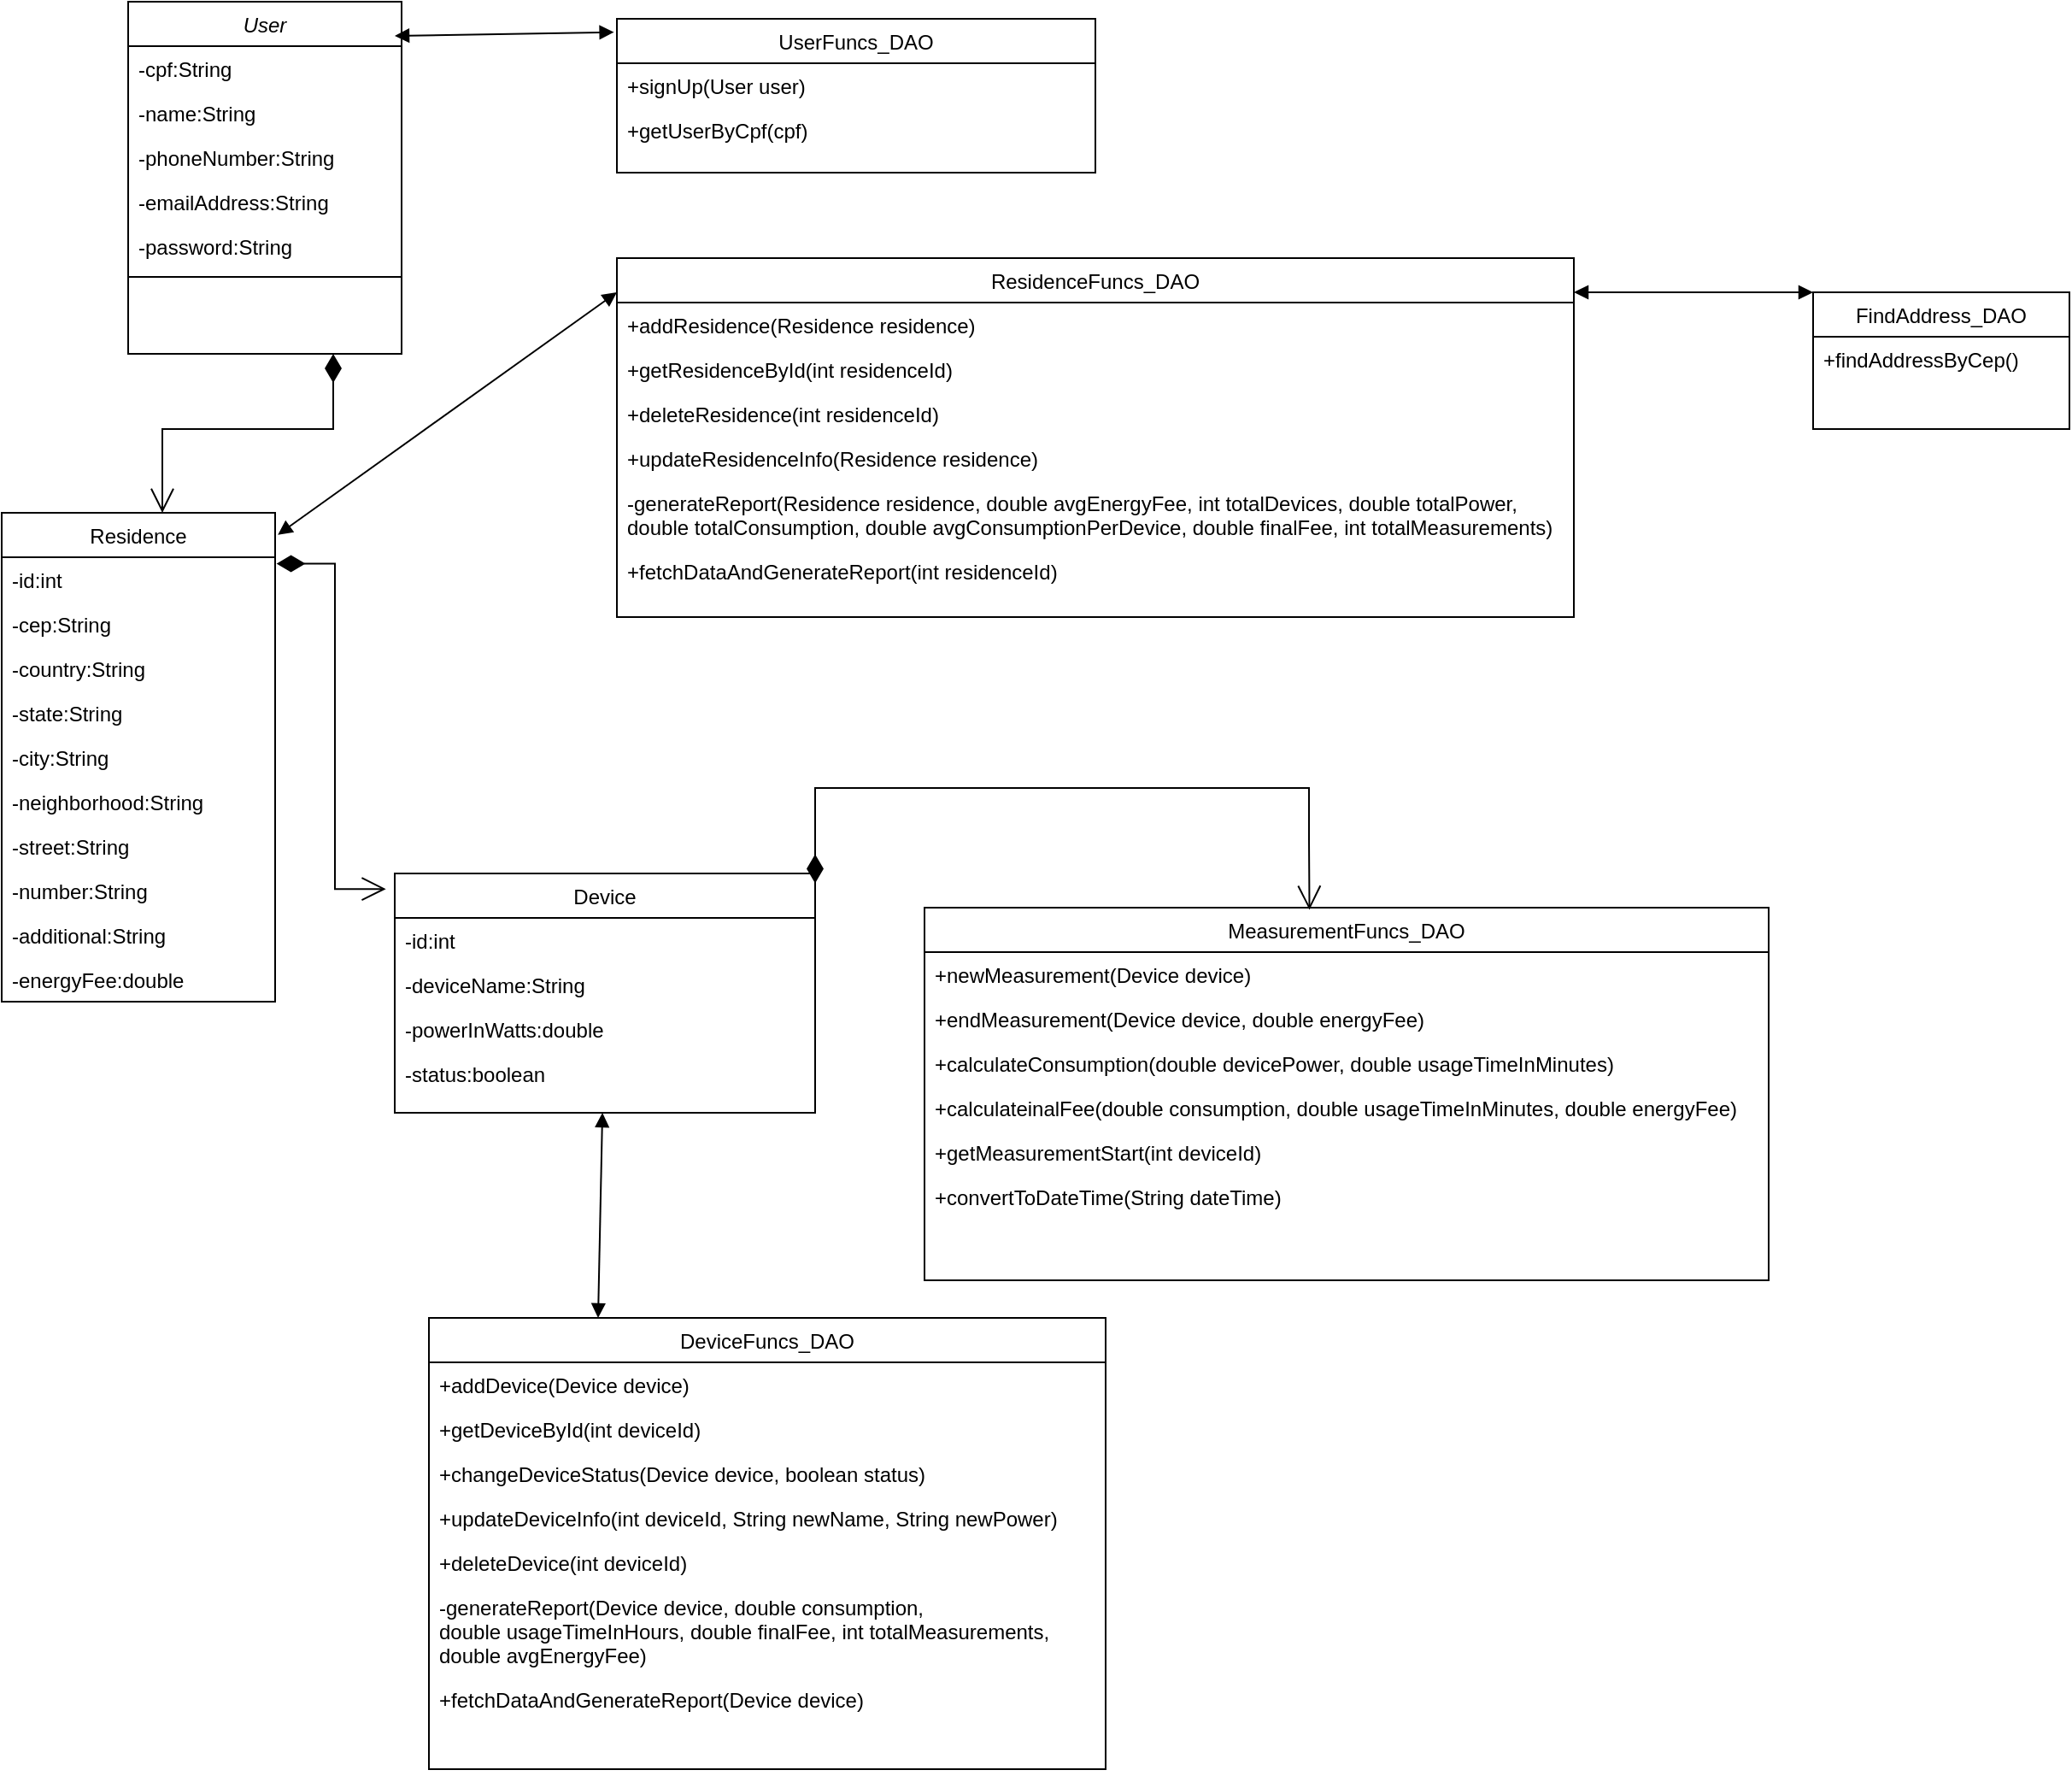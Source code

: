 <mxfile version="24.8.6">
  <diagram id="C5RBs43oDa-KdzZeNtuy" name="Page-1">
    <mxGraphModel dx="2868" dy="1476" grid="1" gridSize="10" guides="1" tooltips="1" connect="1" arrows="1" fold="1" page="1" pageScale="1" pageWidth="827" pageHeight="1169" math="0" shadow="0">
      <root>
        <mxCell id="WIyWlLk6GJQsqaUBKTNV-0" />
        <mxCell id="WIyWlLk6GJQsqaUBKTNV-1" parent="WIyWlLk6GJQsqaUBKTNV-0" />
        <mxCell id="zkfFHV4jXpPFQw0GAbJ--0" value="User" style="swimlane;fontStyle=2;align=center;verticalAlign=top;childLayout=stackLayout;horizontal=1;startSize=26;horizontalStack=0;resizeParent=1;resizeLast=0;collapsible=1;marginBottom=0;rounded=0;shadow=0;strokeWidth=1;" parent="WIyWlLk6GJQsqaUBKTNV-1" vertex="1">
          <mxGeometry x="224" y="50" width="160" height="206" as="geometry">
            <mxRectangle x="230" y="140" width="160" height="26" as="alternateBounds" />
          </mxGeometry>
        </mxCell>
        <mxCell id="GmTiRe3x9pkBns5Y5g9_-11" value="" style="endArrow=block;startArrow=block;endFill=1;startFill=1;html=1;rounded=0;entryX=-0.006;entryY=0.087;entryDx=0;entryDy=0;entryPerimeter=0;" edge="1" parent="zkfFHV4jXpPFQw0GAbJ--0" target="GmTiRe3x9pkBns5Y5g9_-0">
          <mxGeometry width="160" relative="1" as="geometry">
            <mxPoint x="156" y="20" as="sourcePoint" />
            <mxPoint x="316" y="20" as="targetPoint" />
          </mxGeometry>
        </mxCell>
        <mxCell id="DQsIjhbbwXrIY3qzcU36-1" value="-cpf:String" style="text;align=left;verticalAlign=top;spacingLeft=4;spacingRight=4;overflow=hidden;rotatable=0;points=[[0,0.5],[1,0.5]];portConstraint=eastwest;rounded=0;shadow=0;html=0;" parent="zkfFHV4jXpPFQw0GAbJ--0" vertex="1">
          <mxGeometry y="26" width="160" height="26" as="geometry" />
        </mxCell>
        <mxCell id="zkfFHV4jXpPFQw0GAbJ--1" value="-name:String " style="text;align=left;verticalAlign=top;spacingLeft=4;spacingRight=4;overflow=hidden;rotatable=0;points=[[0,0.5],[1,0.5]];portConstraint=eastwest;" parent="zkfFHV4jXpPFQw0GAbJ--0" vertex="1">
          <mxGeometry y="52" width="160" height="26" as="geometry" />
        </mxCell>
        <mxCell id="zkfFHV4jXpPFQw0GAbJ--2" value="-phoneNumber:String" style="text;align=left;verticalAlign=top;spacingLeft=4;spacingRight=4;overflow=hidden;rotatable=0;points=[[0,0.5],[1,0.5]];portConstraint=eastwest;rounded=0;shadow=0;html=0;" parent="zkfFHV4jXpPFQw0GAbJ--0" vertex="1">
          <mxGeometry y="78" width="160" height="26" as="geometry" />
        </mxCell>
        <mxCell id="zkfFHV4jXpPFQw0GAbJ--3" value="-emailAddress:String" style="text;align=left;verticalAlign=top;spacingLeft=4;spacingRight=4;overflow=hidden;rotatable=0;points=[[0,0.5],[1,0.5]];portConstraint=eastwest;rounded=0;shadow=0;html=0;" parent="zkfFHV4jXpPFQw0GAbJ--0" vertex="1">
          <mxGeometry y="104" width="160" height="26" as="geometry" />
        </mxCell>
        <mxCell id="DQsIjhbbwXrIY3qzcU36-2" value="-password:String" style="text;align=left;verticalAlign=top;spacingLeft=4;spacingRight=4;overflow=hidden;rotatable=0;points=[[0,0.5],[1,0.5]];portConstraint=eastwest;rounded=0;shadow=0;html=0;" parent="zkfFHV4jXpPFQw0GAbJ--0" vertex="1">
          <mxGeometry y="130" width="160" height="26" as="geometry" />
        </mxCell>
        <mxCell id="zkfFHV4jXpPFQw0GAbJ--4" value="" style="line;html=1;strokeWidth=1;align=left;verticalAlign=middle;spacingTop=-1;spacingLeft=3;spacingRight=3;rotatable=0;labelPosition=right;points=[];portConstraint=eastwest;" parent="zkfFHV4jXpPFQw0GAbJ--0" vertex="1">
          <mxGeometry y="156" width="160" height="10" as="geometry" />
        </mxCell>
        <mxCell id="DQsIjhbbwXrIY3qzcU36-3" value="Device" style="swimlane;fontStyle=0;align=center;verticalAlign=top;childLayout=stackLayout;horizontal=1;startSize=26;horizontalStack=0;resizeParent=1;resizeLast=0;collapsible=1;marginBottom=0;rounded=0;shadow=0;strokeWidth=1;" parent="WIyWlLk6GJQsqaUBKTNV-1" vertex="1">
          <mxGeometry x="380" y="560" width="246" height="140" as="geometry">
            <mxRectangle x="230" y="140" width="160" height="26" as="alternateBounds" />
          </mxGeometry>
        </mxCell>
        <mxCell id="QWr8_eCzyMpbNlNSif78-8" value="-id:int" style="text;align=left;verticalAlign=top;spacingLeft=4;spacingRight=4;overflow=hidden;rotatable=0;points=[[0,0.5],[1,0.5]];portConstraint=eastwest;rounded=0;shadow=0;html=0;" parent="DQsIjhbbwXrIY3qzcU36-3" vertex="1">
          <mxGeometry y="26" width="246" height="26" as="geometry" />
        </mxCell>
        <mxCell id="DQsIjhbbwXrIY3qzcU36-4" value="-deviceName:String" style="text;align=left;verticalAlign=top;spacingLeft=4;spacingRight=4;overflow=hidden;rotatable=0;points=[[0,0.5],[1,0.5]];portConstraint=eastwest;rounded=0;shadow=0;html=0;" parent="DQsIjhbbwXrIY3qzcU36-3" vertex="1">
          <mxGeometry y="52" width="246" height="26" as="geometry" />
        </mxCell>
        <mxCell id="DQsIjhbbwXrIY3qzcU36-5" value="-powerInWatts:double" style="text;align=left;verticalAlign=top;spacingLeft=4;spacingRight=4;overflow=hidden;rotatable=0;points=[[0,0.5],[1,0.5]];portConstraint=eastwest;" parent="DQsIjhbbwXrIY3qzcU36-3" vertex="1">
          <mxGeometry y="78" width="246" height="26" as="geometry" />
        </mxCell>
        <mxCell id="DQsIjhbbwXrIY3qzcU36-6" value="-status:boolean" style="text;align=left;verticalAlign=top;spacingLeft=4;spacingRight=4;overflow=hidden;rotatable=0;points=[[0,0.5],[1,0.5]];portConstraint=eastwest;rounded=0;shadow=0;html=0;" parent="DQsIjhbbwXrIY3qzcU36-3" vertex="1">
          <mxGeometry y="104" width="246" height="26" as="geometry" />
        </mxCell>
        <mxCell id="DQsIjhbbwXrIY3qzcU36-17" value="Residence" style="swimlane;fontStyle=0;align=center;verticalAlign=top;childLayout=stackLayout;horizontal=1;startSize=26;horizontalStack=0;resizeParent=1;resizeLast=0;collapsible=1;marginBottom=0;rounded=0;shadow=0;strokeWidth=1;" parent="WIyWlLk6GJQsqaUBKTNV-1" vertex="1">
          <mxGeometry x="150" y="349" width="160" height="286" as="geometry">
            <mxRectangle x="230" y="140" width="160" height="26" as="alternateBounds" />
          </mxGeometry>
        </mxCell>
        <mxCell id="QWr8_eCzyMpbNlNSif78-9" value="-id:int" style="text;align=left;verticalAlign=top;spacingLeft=4;spacingRight=4;overflow=hidden;rotatable=0;points=[[0,0.5],[1,0.5]];portConstraint=eastwest;rounded=0;shadow=0;html=0;" parent="DQsIjhbbwXrIY3qzcU36-17" vertex="1">
          <mxGeometry y="26" width="160" height="26" as="geometry" />
        </mxCell>
        <mxCell id="DQsIjhbbwXrIY3qzcU36-19" value="-cep:String" style="text;align=left;verticalAlign=top;spacingLeft=4;spacingRight=4;overflow=hidden;rotatable=0;points=[[0,0.5],[1,0.5]];portConstraint=eastwest;" parent="DQsIjhbbwXrIY3qzcU36-17" vertex="1">
          <mxGeometry y="52" width="160" height="26" as="geometry" />
        </mxCell>
        <mxCell id="GmTiRe3x9pkBns5Y5g9_-20" value="-country:String " style="text;align=left;verticalAlign=top;spacingLeft=4;spacingRight=4;overflow=hidden;rotatable=0;points=[[0,0.5],[1,0.5]];portConstraint=eastwest;" vertex="1" parent="DQsIjhbbwXrIY3qzcU36-17">
          <mxGeometry y="78" width="160" height="26" as="geometry" />
        </mxCell>
        <mxCell id="GmTiRe3x9pkBns5Y5g9_-21" value="-state:String" style="text;align=left;verticalAlign=top;spacingLeft=4;spacingRight=4;overflow=hidden;rotatable=0;points=[[0,0.5],[1,0.5]];portConstraint=eastwest;" vertex="1" parent="DQsIjhbbwXrIY3qzcU36-17">
          <mxGeometry y="104" width="160" height="26" as="geometry" />
        </mxCell>
        <mxCell id="GmTiRe3x9pkBns5Y5g9_-22" value="-city:String" style="text;align=left;verticalAlign=top;spacingLeft=4;spacingRight=4;overflow=hidden;rotatable=0;points=[[0,0.5],[1,0.5]];portConstraint=eastwest;" vertex="1" parent="DQsIjhbbwXrIY3qzcU36-17">
          <mxGeometry y="130" width="160" height="26" as="geometry" />
        </mxCell>
        <mxCell id="GmTiRe3x9pkBns5Y5g9_-23" value="-neighborhood:String" style="text;align=left;verticalAlign=top;spacingLeft=4;spacingRight=4;overflow=hidden;rotatable=0;points=[[0,0.5],[1,0.5]];portConstraint=eastwest;" vertex="1" parent="DQsIjhbbwXrIY3qzcU36-17">
          <mxGeometry y="156" width="160" height="26" as="geometry" />
        </mxCell>
        <mxCell id="GmTiRe3x9pkBns5Y5g9_-24" value="-street:String" style="text;align=left;verticalAlign=top;spacingLeft=4;spacingRight=4;overflow=hidden;rotatable=0;points=[[0,0.5],[1,0.5]];portConstraint=eastwest;" vertex="1" parent="DQsIjhbbwXrIY3qzcU36-17">
          <mxGeometry y="182" width="160" height="26" as="geometry" />
        </mxCell>
        <mxCell id="GmTiRe3x9pkBns5Y5g9_-25" value="-number:String" style="text;align=left;verticalAlign=top;spacingLeft=4;spacingRight=4;overflow=hidden;rotatable=0;points=[[0,0.5],[1,0.5]];portConstraint=eastwest;" vertex="1" parent="DQsIjhbbwXrIY3qzcU36-17">
          <mxGeometry y="208" width="160" height="26" as="geometry" />
        </mxCell>
        <mxCell id="GmTiRe3x9pkBns5Y5g9_-26" value="-additional:String" style="text;align=left;verticalAlign=top;spacingLeft=4;spacingRight=4;overflow=hidden;rotatable=0;points=[[0,0.5],[1,0.5]];portConstraint=eastwest;" vertex="1" parent="DQsIjhbbwXrIY3qzcU36-17">
          <mxGeometry y="234" width="160" height="26" as="geometry" />
        </mxCell>
        <mxCell id="GmTiRe3x9pkBns5Y5g9_-27" value="-energyFee:double" style="text;align=left;verticalAlign=top;spacingLeft=4;spacingRight=4;overflow=hidden;rotatable=0;points=[[0,0.5],[1,0.5]];portConstraint=eastwest;" vertex="1" parent="DQsIjhbbwXrIY3qzcU36-17">
          <mxGeometry y="260" width="160" height="26" as="geometry" />
        </mxCell>
        <mxCell id="DQsIjhbbwXrIY3qzcU36-25" value="" style="endArrow=open;html=1;endSize=12;startArrow=diamondThin;startSize=14;startFill=1;edgeStyle=orthogonalEdgeStyle;align=left;verticalAlign=bottom;rounded=0;exitX=0.75;exitY=1;exitDx=0;exitDy=0;" parent="WIyWlLk6GJQsqaUBKTNV-1" source="zkfFHV4jXpPFQw0GAbJ--0" target="DQsIjhbbwXrIY3qzcU36-17" edge="1">
          <mxGeometry x="-0.649" y="19" relative="1" as="geometry">
            <mxPoint x="204" y="360" as="sourcePoint" />
            <mxPoint x="334" y="360" as="targetPoint" />
            <Array as="points">
              <mxPoint x="344" y="300" />
              <mxPoint x="244" y="300" />
            </Array>
            <mxPoint as="offset" />
          </mxGeometry>
        </mxCell>
        <mxCell id="DQsIjhbbwXrIY3qzcU36-30" value="" style="endArrow=open;html=1;endSize=12;startArrow=diamondThin;startSize=14;startFill=1;edgeStyle=orthogonalEdgeStyle;align=left;verticalAlign=bottom;rounded=0;entryX=-0.021;entryY=0.065;entryDx=0;entryDy=0;exitX=1.005;exitY=0.104;exitDx=0;exitDy=0;exitPerimeter=0;entryPerimeter=0;" parent="WIyWlLk6GJQsqaUBKTNV-1" source="DQsIjhbbwXrIY3qzcU36-17" target="DQsIjhbbwXrIY3qzcU36-3" edge="1">
          <mxGeometry x="-1" y="3" relative="1" as="geometry">
            <mxPoint x="324" y="554" as="sourcePoint" />
            <mxPoint x="484" y="554" as="targetPoint" />
          </mxGeometry>
        </mxCell>
        <mxCell id="QWr8_eCzyMpbNlNSif78-4" value="MeasurementFuncs_DAO" style="swimlane;fontStyle=0;align=center;verticalAlign=top;childLayout=stackLayout;horizontal=1;startSize=26;horizontalStack=0;resizeParent=1;resizeLast=0;collapsible=1;marginBottom=0;rounded=0;shadow=0;strokeWidth=1;" parent="WIyWlLk6GJQsqaUBKTNV-1" vertex="1">
          <mxGeometry x="690" y="580" width="494" height="218" as="geometry">
            <mxRectangle x="230" y="140" width="160" height="26" as="alternateBounds" />
          </mxGeometry>
        </mxCell>
        <mxCell id="QWr8_eCzyMpbNlNSif78-29" value="+newMeasurement(Device device)" style="text;align=left;verticalAlign=top;spacingLeft=4;spacingRight=4;overflow=hidden;rotatable=0;points=[[0,0.5],[1,0.5]];portConstraint=eastwest;" parent="QWr8_eCzyMpbNlNSif78-4" vertex="1">
          <mxGeometry y="26" width="494" height="26" as="geometry" />
        </mxCell>
        <mxCell id="QWr8_eCzyMpbNlNSif78-30" value="+endMeasurement(Device device, double energyFee)" style="text;align=left;verticalAlign=top;spacingLeft=4;spacingRight=4;overflow=hidden;rotatable=0;points=[[0,0.5],[1,0.5]];portConstraint=eastwest;" parent="QWr8_eCzyMpbNlNSif78-4" vertex="1">
          <mxGeometry y="52" width="494" height="26" as="geometry" />
        </mxCell>
        <mxCell id="GmTiRe3x9pkBns5Y5g9_-32" value="+calculateConsumption(double devicePower, double usageTimeInMinutes)" style="text;align=left;verticalAlign=top;spacingLeft=4;spacingRight=4;overflow=hidden;rotatable=0;points=[[0,0.5],[1,0.5]];portConstraint=eastwest;" vertex="1" parent="QWr8_eCzyMpbNlNSif78-4">
          <mxGeometry y="78" width="494" height="26" as="geometry" />
        </mxCell>
        <mxCell id="GmTiRe3x9pkBns5Y5g9_-33" value="+calculateinalFee(double consumption, double usageTimeInMinutes, double energyFee)" style="text;align=left;verticalAlign=top;spacingLeft=4;spacingRight=4;overflow=hidden;rotatable=0;points=[[0,0.5],[1,0.5]];portConstraint=eastwest;" vertex="1" parent="QWr8_eCzyMpbNlNSif78-4">
          <mxGeometry y="104" width="494" height="26" as="geometry" />
        </mxCell>
        <mxCell id="GmTiRe3x9pkBns5Y5g9_-34" value="+getMeasurementStart(int deviceId)" style="text;align=left;verticalAlign=top;spacingLeft=4;spacingRight=4;overflow=hidden;rotatable=0;points=[[0,0.5],[1,0.5]];portConstraint=eastwest;" vertex="1" parent="QWr8_eCzyMpbNlNSif78-4">
          <mxGeometry y="130" width="494" height="26" as="geometry" />
        </mxCell>
        <mxCell id="GmTiRe3x9pkBns5Y5g9_-35" value="+convertToDateTime(String dateTime)" style="text;align=left;verticalAlign=top;spacingLeft=4;spacingRight=4;overflow=hidden;rotatable=0;points=[[0,0.5],[1,0.5]];portConstraint=eastwest;" vertex="1" parent="QWr8_eCzyMpbNlNSif78-4">
          <mxGeometry y="156" width="494" height="26" as="geometry" />
        </mxCell>
        <mxCell id="QWr8_eCzyMpbNlNSif78-14" value="" style="endArrow=open;html=1;endSize=12;startArrow=diamondThin;startSize=14;startFill=1;edgeStyle=orthogonalEdgeStyle;align=left;verticalAlign=bottom;rounded=0;entryX=0.456;entryY=0.006;entryDx=0;entryDy=0;entryPerimeter=0;exitX=1;exitY=0.041;exitDx=0;exitDy=0;exitPerimeter=0;" parent="WIyWlLk6GJQsqaUBKTNV-1" source="DQsIjhbbwXrIY3qzcU36-3" target="QWr8_eCzyMpbNlNSif78-4" edge="1">
          <mxGeometry x="-1" y="3" relative="1" as="geometry">
            <mxPoint x="594" y="480" as="sourcePoint" />
            <mxPoint x="754" y="480" as="targetPoint" />
            <Array as="points">
              <mxPoint x="626" y="510" />
              <mxPoint x="915" y="510" />
              <mxPoint x="915" y="540" />
              <mxPoint x="915" y="540" />
            </Array>
          </mxGeometry>
        </mxCell>
        <mxCell id="GmTiRe3x9pkBns5Y5g9_-0" value="UserFuncs_DAO" style="swimlane;fontStyle=0;align=center;verticalAlign=top;childLayout=stackLayout;horizontal=1;startSize=26;horizontalStack=0;resizeParent=1;resizeLast=0;collapsible=1;marginBottom=0;rounded=0;shadow=0;strokeWidth=1;" vertex="1" parent="WIyWlLk6GJQsqaUBKTNV-1">
          <mxGeometry x="510" y="60" width="280" height="90" as="geometry">
            <mxRectangle x="230" y="140" width="160" height="26" as="alternateBounds" />
          </mxGeometry>
        </mxCell>
        <mxCell id="GmTiRe3x9pkBns5Y5g9_-5" value="+signUp(User user)" style="text;align=left;verticalAlign=top;spacingLeft=4;spacingRight=4;overflow=hidden;rotatable=0;points=[[0,0.5],[1,0.5]];portConstraint=eastwest;rounded=0;shadow=0;html=0;" vertex="1" parent="GmTiRe3x9pkBns5Y5g9_-0">
          <mxGeometry y="26" width="280" height="26" as="geometry" />
        </mxCell>
        <mxCell id="GmTiRe3x9pkBns5Y5g9_-8" value="+getUserByCpf(cpf)" style="text;align=left;verticalAlign=top;spacingLeft=4;spacingRight=4;overflow=hidden;rotatable=0;points=[[0,0.5],[1,0.5]];portConstraint=eastwest;rounded=0;shadow=0;html=0;" vertex="1" parent="GmTiRe3x9pkBns5Y5g9_-0">
          <mxGeometry y="52" width="280" height="26" as="geometry" />
        </mxCell>
        <mxCell id="GmTiRe3x9pkBns5Y5g9_-12" value="ResidenceFuncs_DAO" style="swimlane;fontStyle=0;align=center;verticalAlign=top;childLayout=stackLayout;horizontal=1;startSize=26;horizontalStack=0;resizeParent=1;resizeLast=0;collapsible=1;marginBottom=0;rounded=0;shadow=0;strokeWidth=1;" vertex="1" parent="WIyWlLk6GJQsqaUBKTNV-1">
          <mxGeometry x="510" y="200" width="560" height="210" as="geometry">
            <mxRectangle x="230" y="140" width="160" height="26" as="alternateBounds" />
          </mxGeometry>
        </mxCell>
        <mxCell id="GmTiRe3x9pkBns5Y5g9_-17" value="+addResidence(Residence residence)" style="text;align=left;verticalAlign=top;spacingLeft=4;spacingRight=4;overflow=hidden;rotatable=0;points=[[0,0.5],[1,0.5]];portConstraint=eastwest;" vertex="1" parent="GmTiRe3x9pkBns5Y5g9_-12">
          <mxGeometry y="26" width="560" height="26" as="geometry" />
        </mxCell>
        <mxCell id="GmTiRe3x9pkBns5Y5g9_-18" value="+getResidenceById(int residenceId)" style="text;align=left;verticalAlign=top;spacingLeft=4;spacingRight=4;overflow=hidden;rotatable=0;points=[[0,0.5],[1,0.5]];portConstraint=eastwest;" vertex="1" parent="GmTiRe3x9pkBns5Y5g9_-12">
          <mxGeometry y="52" width="560" height="26" as="geometry" />
        </mxCell>
        <mxCell id="GmTiRe3x9pkBns5Y5g9_-19" value="+deleteResidence(int residenceId)" style="text;align=left;verticalAlign=top;spacingLeft=4;spacingRight=4;overflow=hidden;rotatable=0;points=[[0,0.5],[1,0.5]];portConstraint=eastwest;" vertex="1" parent="GmTiRe3x9pkBns5Y5g9_-12">
          <mxGeometry y="78" width="560" height="26" as="geometry" />
        </mxCell>
        <mxCell id="GmTiRe3x9pkBns5Y5g9_-28" value="+updateResidenceInfo(Residence residence)" style="text;align=left;verticalAlign=top;spacingLeft=4;spacingRight=4;overflow=hidden;rotatable=0;points=[[0,0.5],[1,0.5]];portConstraint=eastwest;" vertex="1" parent="GmTiRe3x9pkBns5Y5g9_-12">
          <mxGeometry y="104" width="560" height="26" as="geometry" />
        </mxCell>
        <mxCell id="GmTiRe3x9pkBns5Y5g9_-29" value="-generateReport(Residence residence, double avgEnergyFee, int totalDevices, double totalPower, &#xa;double totalConsumption, double avgConsumptionPerDevice, double finalFee, int totalMeasurements)" style="text;align=left;verticalAlign=top;spacingLeft=4;spacingRight=4;overflow=hidden;rotatable=0;points=[[0,0.5],[1,0.5]];portConstraint=eastwest;" vertex="1" parent="GmTiRe3x9pkBns5Y5g9_-12">
          <mxGeometry y="130" width="560" height="40" as="geometry" />
        </mxCell>
        <mxCell id="GmTiRe3x9pkBns5Y5g9_-30" value="+fetchDataAndGenerateReport(int residenceId)" style="text;align=left;verticalAlign=top;spacingLeft=4;spacingRight=4;overflow=hidden;rotatable=0;points=[[0,0.5],[1,0.5]];portConstraint=eastwest;" vertex="1" parent="GmTiRe3x9pkBns5Y5g9_-12">
          <mxGeometry y="170" width="560" height="40" as="geometry" />
        </mxCell>
        <mxCell id="GmTiRe3x9pkBns5Y5g9_-31" value="" style="endArrow=block;startArrow=block;endFill=1;startFill=1;html=1;rounded=0;entryX=-0.006;entryY=0.087;entryDx=0;entryDy=0;entryPerimeter=0;exitX=1.01;exitY=0.045;exitDx=0;exitDy=0;exitPerimeter=0;" edge="1" parent="WIyWlLk6GJQsqaUBKTNV-1" source="DQsIjhbbwXrIY3qzcU36-17">
          <mxGeometry width="160" relative="1" as="geometry">
            <mxPoint x="382" y="222" as="sourcePoint" />
            <mxPoint x="510" y="220" as="targetPoint" />
          </mxGeometry>
        </mxCell>
        <mxCell id="GmTiRe3x9pkBns5Y5g9_-36" value="DeviceFuncs_DAO" style="swimlane;fontStyle=0;align=center;verticalAlign=top;childLayout=stackLayout;horizontal=1;startSize=26;horizontalStack=0;resizeParent=1;resizeLast=0;collapsible=1;marginBottom=0;rounded=0;shadow=0;strokeWidth=1;" vertex="1" parent="WIyWlLk6GJQsqaUBKTNV-1">
          <mxGeometry x="400" y="820" width="396" height="264" as="geometry">
            <mxRectangle x="230" y="140" width="160" height="26" as="alternateBounds" />
          </mxGeometry>
        </mxCell>
        <mxCell id="GmTiRe3x9pkBns5Y5g9_-43" value="+addDevice(Device device)" style="text;align=left;verticalAlign=top;spacingLeft=4;spacingRight=4;overflow=hidden;rotatable=0;points=[[0,0.5],[1,0.5]];portConstraint=eastwest;rounded=0;shadow=0;html=0;" vertex="1" parent="GmTiRe3x9pkBns5Y5g9_-36">
          <mxGeometry y="26" width="396" height="26" as="geometry" />
        </mxCell>
        <mxCell id="GmTiRe3x9pkBns5Y5g9_-44" value="+getDeviceById(int deviceId)" style="text;align=left;verticalAlign=top;spacingLeft=4;spacingRight=4;overflow=hidden;rotatable=0;points=[[0,0.5],[1,0.5]];portConstraint=eastwest;rounded=0;shadow=0;html=0;" vertex="1" parent="GmTiRe3x9pkBns5Y5g9_-36">
          <mxGeometry y="52" width="396" height="26" as="geometry" />
        </mxCell>
        <mxCell id="GmTiRe3x9pkBns5Y5g9_-45" value="+changeDeviceStatus(Device device, boolean status)" style="text;align=left;verticalAlign=top;spacingLeft=4;spacingRight=4;overflow=hidden;rotatable=0;points=[[0,0.5],[1,0.5]];portConstraint=eastwest;rounded=0;shadow=0;html=0;" vertex="1" parent="GmTiRe3x9pkBns5Y5g9_-36">
          <mxGeometry y="78" width="396" height="26" as="geometry" />
        </mxCell>
        <mxCell id="GmTiRe3x9pkBns5Y5g9_-51" value="+updateDeviceInfo(int deviceId, String newName, String newPower)" style="text;align=left;verticalAlign=top;spacingLeft=4;spacingRight=4;overflow=hidden;rotatable=0;points=[[0,0.5],[1,0.5]];portConstraint=eastwest;rounded=0;shadow=0;html=0;" vertex="1" parent="GmTiRe3x9pkBns5Y5g9_-36">
          <mxGeometry y="104" width="396" height="26" as="geometry" />
        </mxCell>
        <mxCell id="GmTiRe3x9pkBns5Y5g9_-52" value="+deleteDevice(int deviceId)" style="text;align=left;verticalAlign=top;spacingLeft=4;spacingRight=4;overflow=hidden;rotatable=0;points=[[0,0.5],[1,0.5]];portConstraint=eastwest;rounded=0;shadow=0;html=0;" vertex="1" parent="GmTiRe3x9pkBns5Y5g9_-36">
          <mxGeometry y="130" width="396" height="26" as="geometry" />
        </mxCell>
        <mxCell id="GmTiRe3x9pkBns5Y5g9_-53" value="-generateReport(Device device, double consumption, &#xa;double usageTimeInHours, double finalFee, int totalMeasurements, &#xa;double avgEnergyFee)" style="text;align=left;verticalAlign=top;spacingLeft=4;spacingRight=4;overflow=hidden;rotatable=0;points=[[0,0.5],[1,0.5]];portConstraint=eastwest;rounded=0;shadow=0;html=0;" vertex="1" parent="GmTiRe3x9pkBns5Y5g9_-36">
          <mxGeometry y="156" width="396" height="54" as="geometry" />
        </mxCell>
        <mxCell id="GmTiRe3x9pkBns5Y5g9_-54" value="+fetchDataAndGenerateReport(Device device)" style="text;align=left;verticalAlign=top;spacingLeft=4;spacingRight=4;overflow=hidden;rotatable=0;points=[[0,0.5],[1,0.5]];portConstraint=eastwest;rounded=0;shadow=0;html=0;" vertex="1" parent="GmTiRe3x9pkBns5Y5g9_-36">
          <mxGeometry y="210" width="396" height="54" as="geometry" />
        </mxCell>
        <mxCell id="GmTiRe3x9pkBns5Y5g9_-46" value="" style="endArrow=block;startArrow=block;endFill=1;startFill=1;html=1;rounded=0;exitX=0.25;exitY=0;exitDx=0;exitDy=0;" edge="1" parent="WIyWlLk6GJQsqaUBKTNV-1" source="GmTiRe3x9pkBns5Y5g9_-36" target="DQsIjhbbwXrIY3qzcU36-3">
          <mxGeometry width="160" relative="1" as="geometry">
            <mxPoint x="205" y="946" as="sourcePoint" />
            <mxPoint x="403" y="804" as="targetPoint" />
          </mxGeometry>
        </mxCell>
        <mxCell id="GmTiRe3x9pkBns5Y5g9_-55" value="FindAddress_DAO" style="swimlane;fontStyle=0;align=center;verticalAlign=top;childLayout=stackLayout;horizontal=1;startSize=26;horizontalStack=0;resizeParent=1;resizeLast=0;collapsible=1;marginBottom=0;rounded=0;shadow=0;strokeWidth=1;" vertex="1" parent="WIyWlLk6GJQsqaUBKTNV-1">
          <mxGeometry x="1210" y="220" width="150" height="80" as="geometry">
            <mxRectangle x="230" y="140" width="160" height="26" as="alternateBounds" />
          </mxGeometry>
        </mxCell>
        <mxCell id="GmTiRe3x9pkBns5Y5g9_-56" value="+findAddressByCep()" style="text;align=left;verticalAlign=top;spacingLeft=4;spacingRight=4;overflow=hidden;rotatable=0;points=[[0,0.5],[1,0.5]];portConstraint=eastwest;" vertex="1" parent="GmTiRe3x9pkBns5Y5g9_-55">
          <mxGeometry y="26" width="150" height="54" as="geometry" />
        </mxCell>
        <mxCell id="GmTiRe3x9pkBns5Y5g9_-62" value="" style="endArrow=block;startArrow=block;endFill=1;startFill=1;html=1;rounded=0;entryX=0;entryY=0;entryDx=0;entryDy=0;exitX=1.01;exitY=0.045;exitDx=0;exitDy=0;exitPerimeter=0;" edge="1" parent="WIyWlLk6GJQsqaUBKTNV-1" target="GmTiRe3x9pkBns5Y5g9_-55">
          <mxGeometry width="160" relative="1" as="geometry">
            <mxPoint x="1070" y="220" as="sourcePoint" />
            <mxPoint x="1268" y="78" as="targetPoint" />
          </mxGeometry>
        </mxCell>
      </root>
    </mxGraphModel>
  </diagram>
</mxfile>
